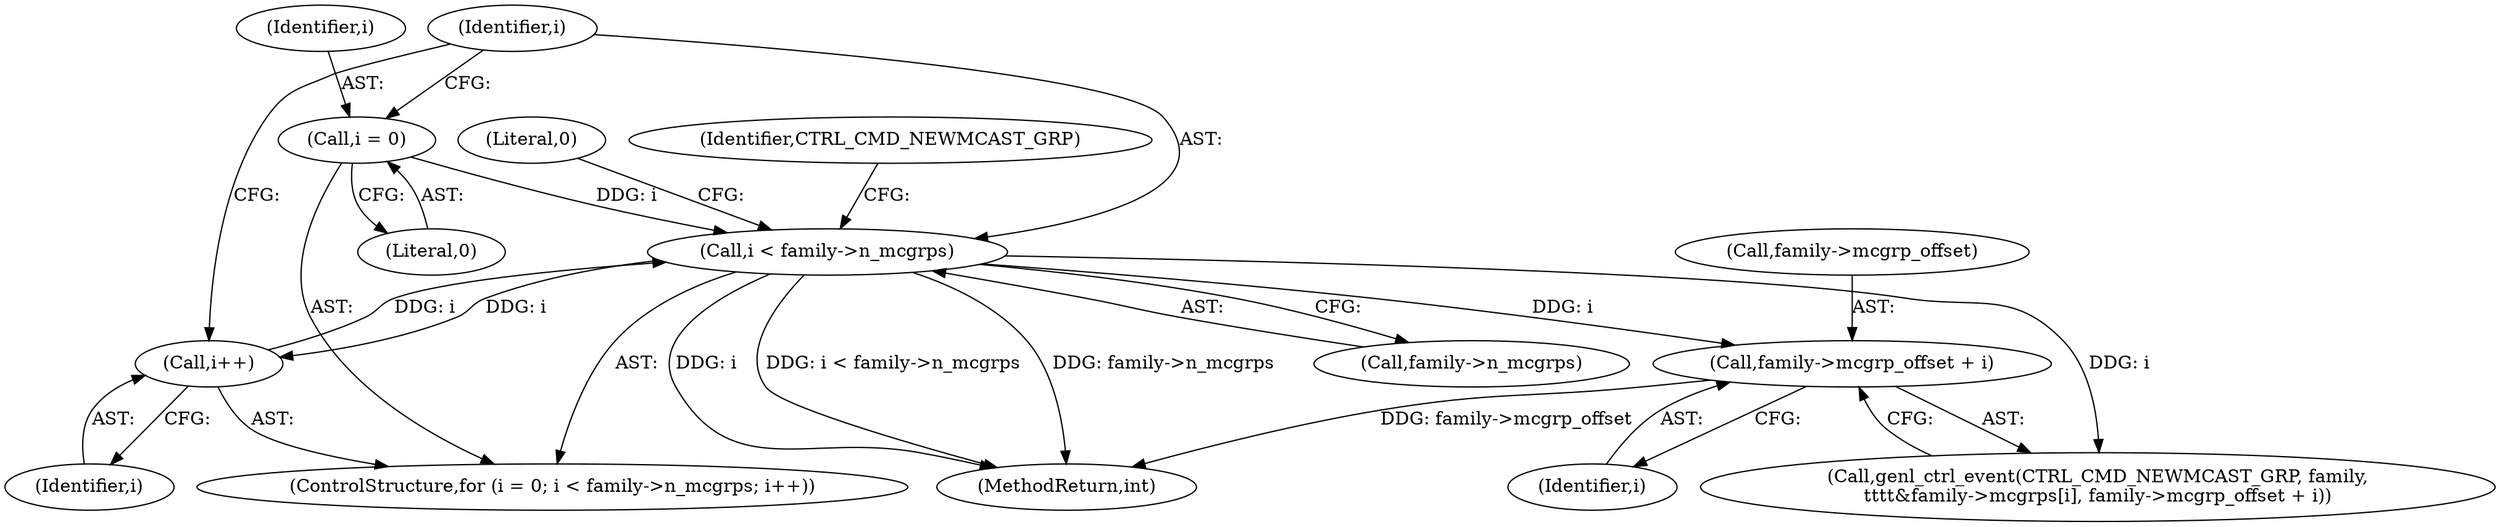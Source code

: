 digraph "0_linux_ceabee6c59943bdd5e1da1a6a20dc7ee5f8113a2@pointer" {
"1000277" [label="(Call,family->mcgrp_offset + i)"];
"1000261" [label="(Call,i < family->n_mcgrps)"];
"1000258" [label="(Call,i = 0)"];
"1000266" [label="(Call,i++)"];
"1000262" [label="(Identifier,i)"];
"1000261" [label="(Call,i < family->n_mcgrps)"];
"1000268" [label="(Call,genl_ctrl_event(CTRL_CMD_NEWMCAST_GRP, family,\n\t\t\t\t&family->mcgrps[i], family->mcgrp_offset + i))"];
"1000257" [label="(ControlStructure,for (i = 0; i < family->n_mcgrps; i++))"];
"1000281" [label="(Identifier,i)"];
"1000266" [label="(Call,i++)"];
"1000263" [label="(Call,family->n_mcgrps)"];
"1000269" [label="(Identifier,CTRL_CMD_NEWMCAST_GRP)"];
"1000277" [label="(Call,family->mcgrp_offset + i)"];
"1000283" [label="(Literal,0)"];
"1000258" [label="(Call,i = 0)"];
"1000259" [label="(Identifier,i)"];
"1000267" [label="(Identifier,i)"];
"1000260" [label="(Literal,0)"];
"1000300" [label="(MethodReturn,int)"];
"1000278" [label="(Call,family->mcgrp_offset)"];
"1000277" -> "1000268"  [label="AST: "];
"1000277" -> "1000281"  [label="CFG: "];
"1000278" -> "1000277"  [label="AST: "];
"1000281" -> "1000277"  [label="AST: "];
"1000268" -> "1000277"  [label="CFG: "];
"1000277" -> "1000300"  [label="DDG: family->mcgrp_offset"];
"1000261" -> "1000277"  [label="DDG: i"];
"1000261" -> "1000257"  [label="AST: "];
"1000261" -> "1000263"  [label="CFG: "];
"1000262" -> "1000261"  [label="AST: "];
"1000263" -> "1000261"  [label="AST: "];
"1000269" -> "1000261"  [label="CFG: "];
"1000283" -> "1000261"  [label="CFG: "];
"1000261" -> "1000300"  [label="DDG: family->n_mcgrps"];
"1000261" -> "1000300"  [label="DDG: i"];
"1000261" -> "1000300"  [label="DDG: i < family->n_mcgrps"];
"1000258" -> "1000261"  [label="DDG: i"];
"1000266" -> "1000261"  [label="DDG: i"];
"1000261" -> "1000266"  [label="DDG: i"];
"1000261" -> "1000268"  [label="DDG: i"];
"1000258" -> "1000257"  [label="AST: "];
"1000258" -> "1000260"  [label="CFG: "];
"1000259" -> "1000258"  [label="AST: "];
"1000260" -> "1000258"  [label="AST: "];
"1000262" -> "1000258"  [label="CFG: "];
"1000266" -> "1000257"  [label="AST: "];
"1000266" -> "1000267"  [label="CFG: "];
"1000267" -> "1000266"  [label="AST: "];
"1000262" -> "1000266"  [label="CFG: "];
}
